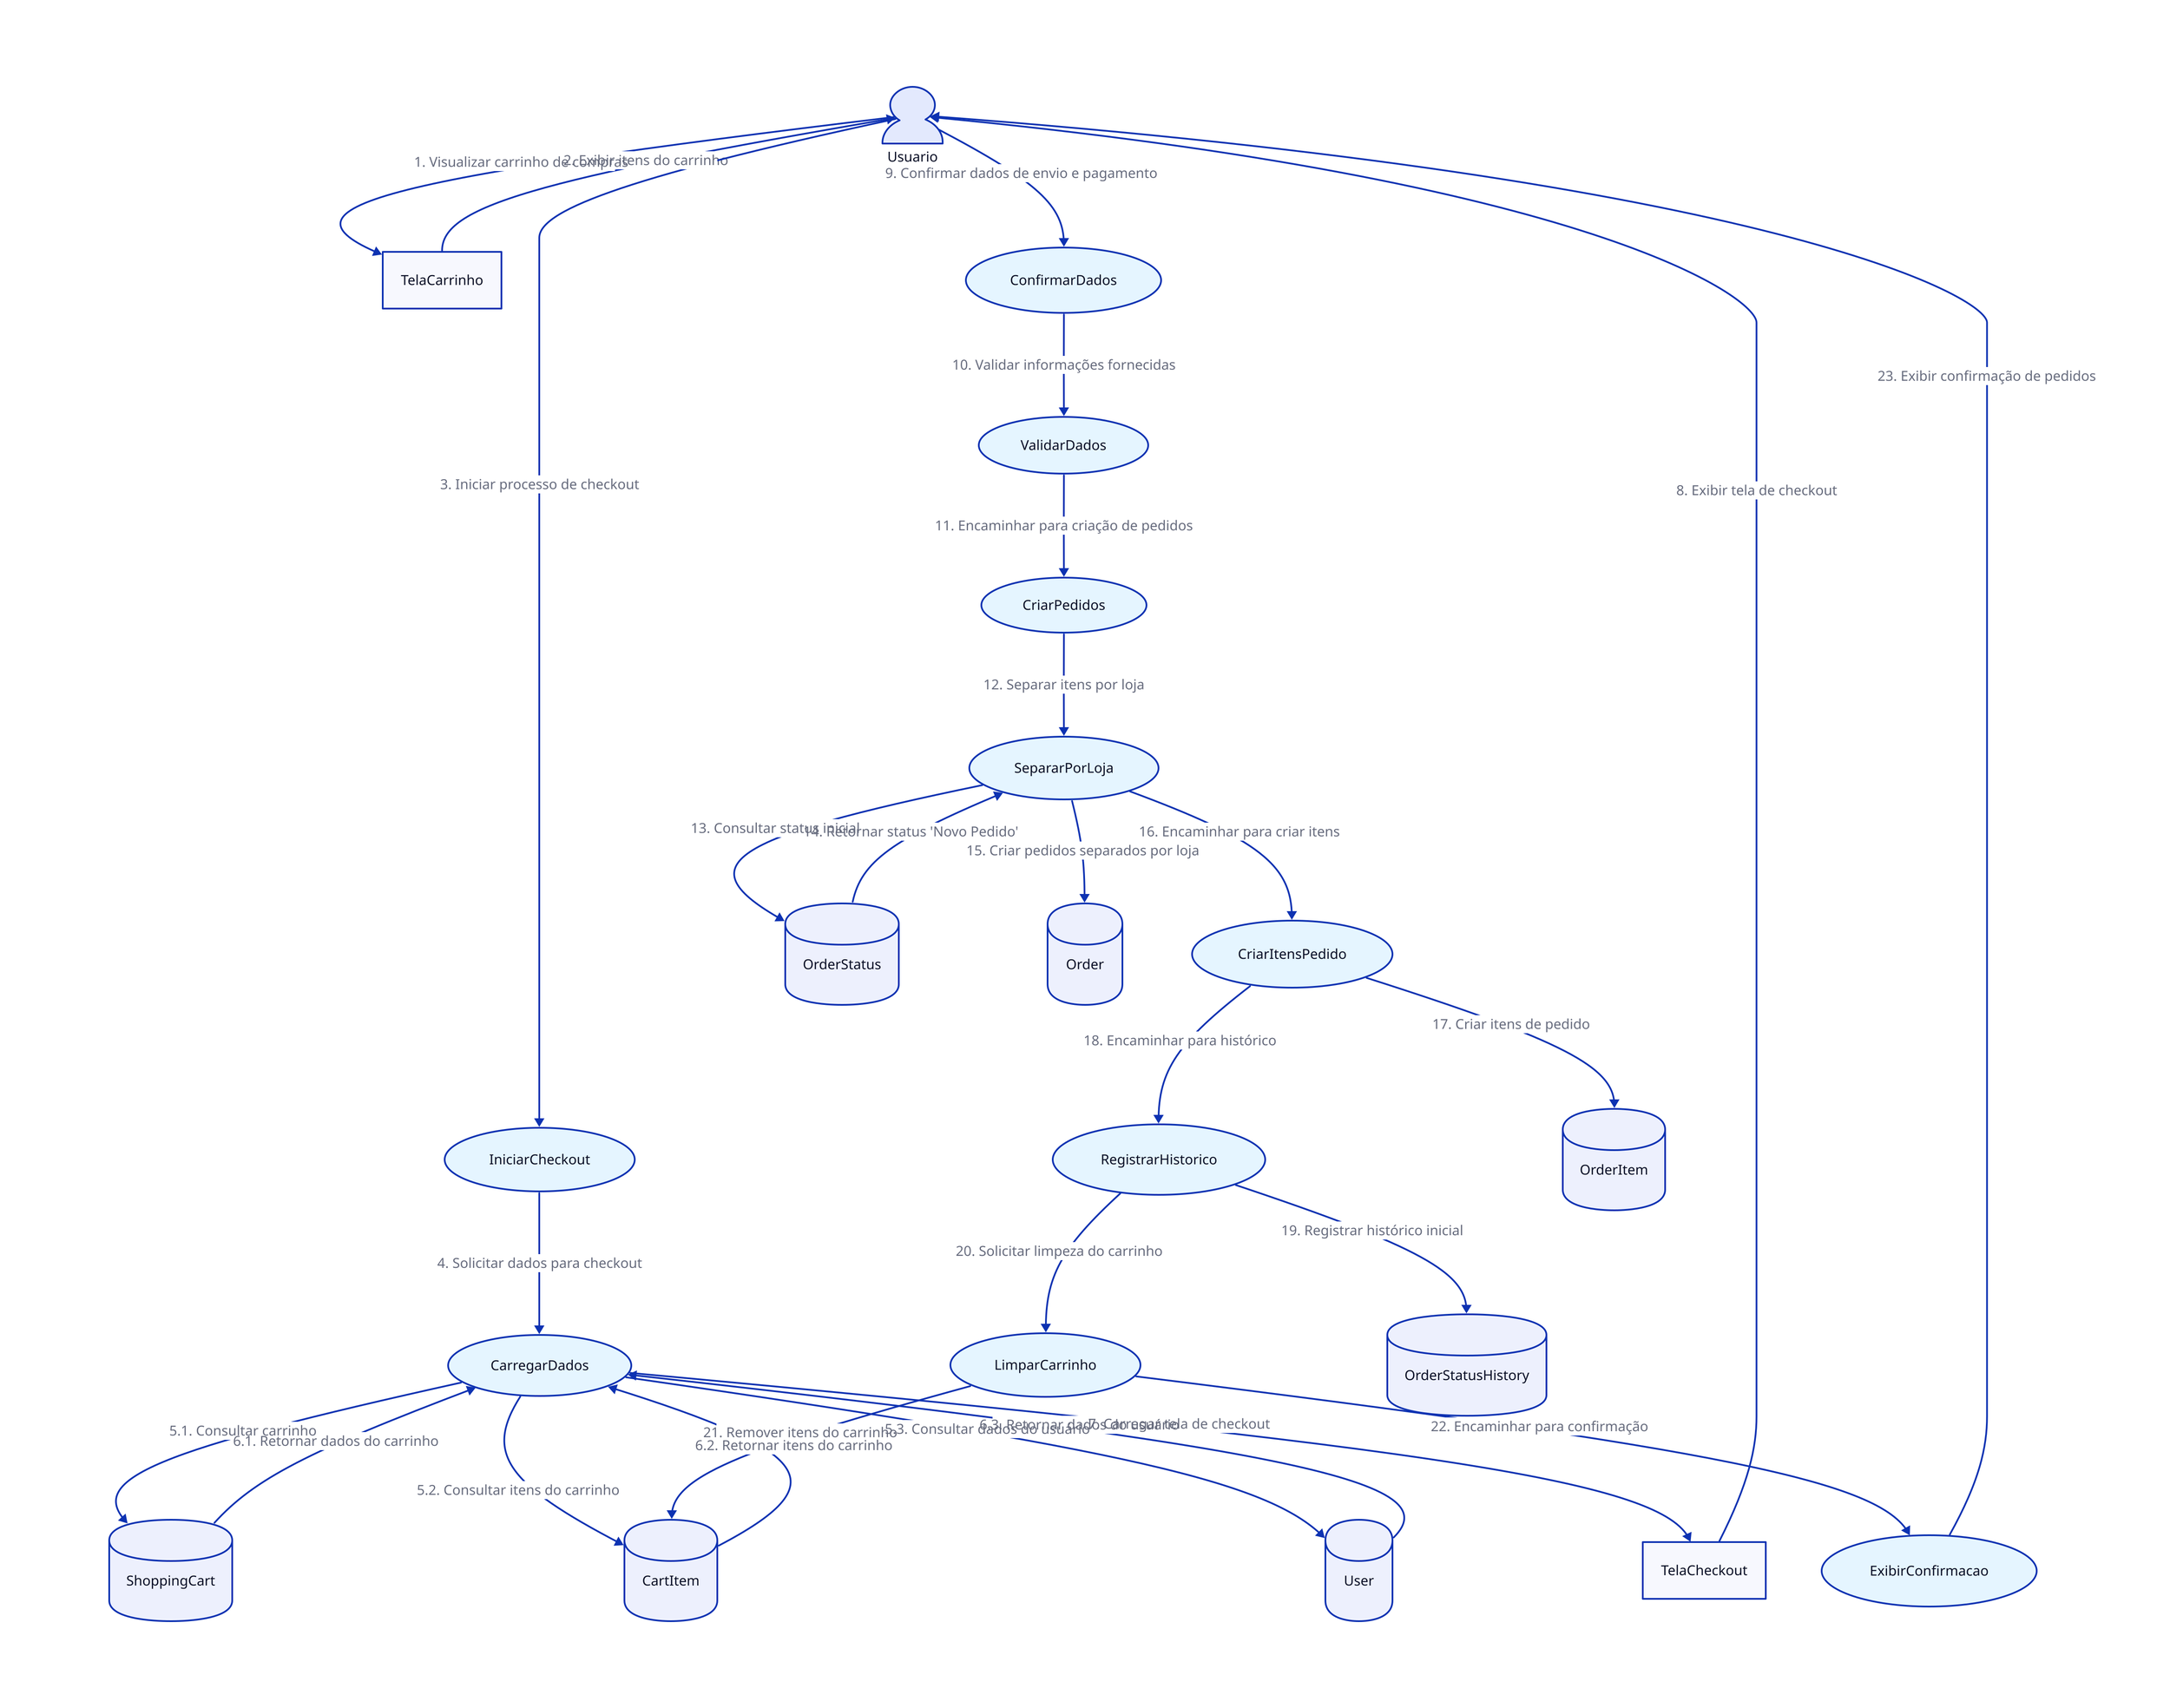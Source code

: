 Usuario: {
  shape: person
}

TelaCarrinho: {
  shape: rectangle
}

IniciarCheckout: {
  shape: oval
  style.fill: "#E5F5FF"
}

CarregarDados: {
  shape: oval
  style.fill: "#E5F5FF"
}

TelaCheckout: {
  shape: rectangle
}

ConfirmarDados: {
  shape: oval
  style.fill: "#E5F5FF"
}

ValidarDados: {
  shape: oval
  style.fill: "#E5F5FF"
}

CriarPedidos: {
  shape: oval
  style.fill: "#E5F5FF"
}

SepararPorLoja: {
  shape: oval
  style.fill: "#E5F5FF"
}

CriarItensPedido: {
  shape: oval
  style.fill: "#E5F5FF"
}

RegistrarHistorico: {
  shape: oval
  style.fill: "#E5F5FF"
}

LimparCarrinho: {
  shape: oval
  style.fill: "#E5F5FF"
}

ExibirConfirmacao: {
  shape: oval
  style.fill: "#E5F5FF"
}

ShoppingCart: {
  shape: cylinder
}

CartItem: {
  shape: cylinder
}

User: {
  shape: cylinder
}

OrderStatus: {
  shape: cylinder
}

Order: {
  shape: cylinder
}

OrderItem: {
  shape: cylinder
}

OrderStatusHistory: {
  shape: cylinder
}

Usuario -> TelaCarrinho: "1. Visualizar carrinho de compras"
TelaCarrinho -> Usuario: "2. Exibir itens do carrinho"
Usuario -> IniciarCheckout: "3. Iniciar processo de checkout"
IniciarCheckout -> CarregarDados: "4. Solicitar dados para checkout"
CarregarDados -> ShoppingCart: "5.1. Consultar carrinho"
CarregarDados -> CartItem: "5.2. Consultar itens do carrinho"
CarregarDados -> User: "5.3. Consultar dados do usuário"
ShoppingCart -> CarregarDados: "6.1. Retornar dados do carrinho"
CartItem -> CarregarDados: "6.2. Retornar itens do carrinho"
User -> CarregarDados: "6.3. Retornar dados do usuário"
CarregarDados -> TelaCheckout: "7. Carregar tela de checkout"
TelaCheckout -> Usuario: "8. Exibir tela de checkout"
Usuario -> ConfirmarDados: "9. Confirmar dados de envio e pagamento"
ConfirmarDados -> ValidarDados: "10. Validar informações fornecidas"
ValidarDados -> CriarPedidos: "11. Encaminhar para criação de pedidos"
CriarPedidos -> SepararPorLoja: "12. Separar itens por loja"
SepararPorLoja -> OrderStatus: "13. Consultar status inicial"
OrderStatus -> SepararPorLoja: "14. Retornar status 'Novo Pedido'"
SepararPorLoja -> Order: "15. Criar pedidos separados por loja"
SepararPorLoja -> CriarItensPedido: "16. Encaminhar para criar itens"
CriarItensPedido -> OrderItem: "17. Criar itens de pedido"
CriarItensPedido -> RegistrarHistorico: "18. Encaminhar para histórico"
RegistrarHistorico -> OrderStatusHistory: "19. Registrar histórico inicial"
RegistrarHistorico -> LimparCarrinho: "20. Solicitar limpeza do carrinho"
LimparCarrinho -> CartItem: "21. Remover itens do carrinho"
LimparCarrinho -> ExibirConfirmacao: "22. Encaminhar para confirmação"
ExibirConfirmacao -> Usuario: "23. Exibir confirmação de pedidos"

